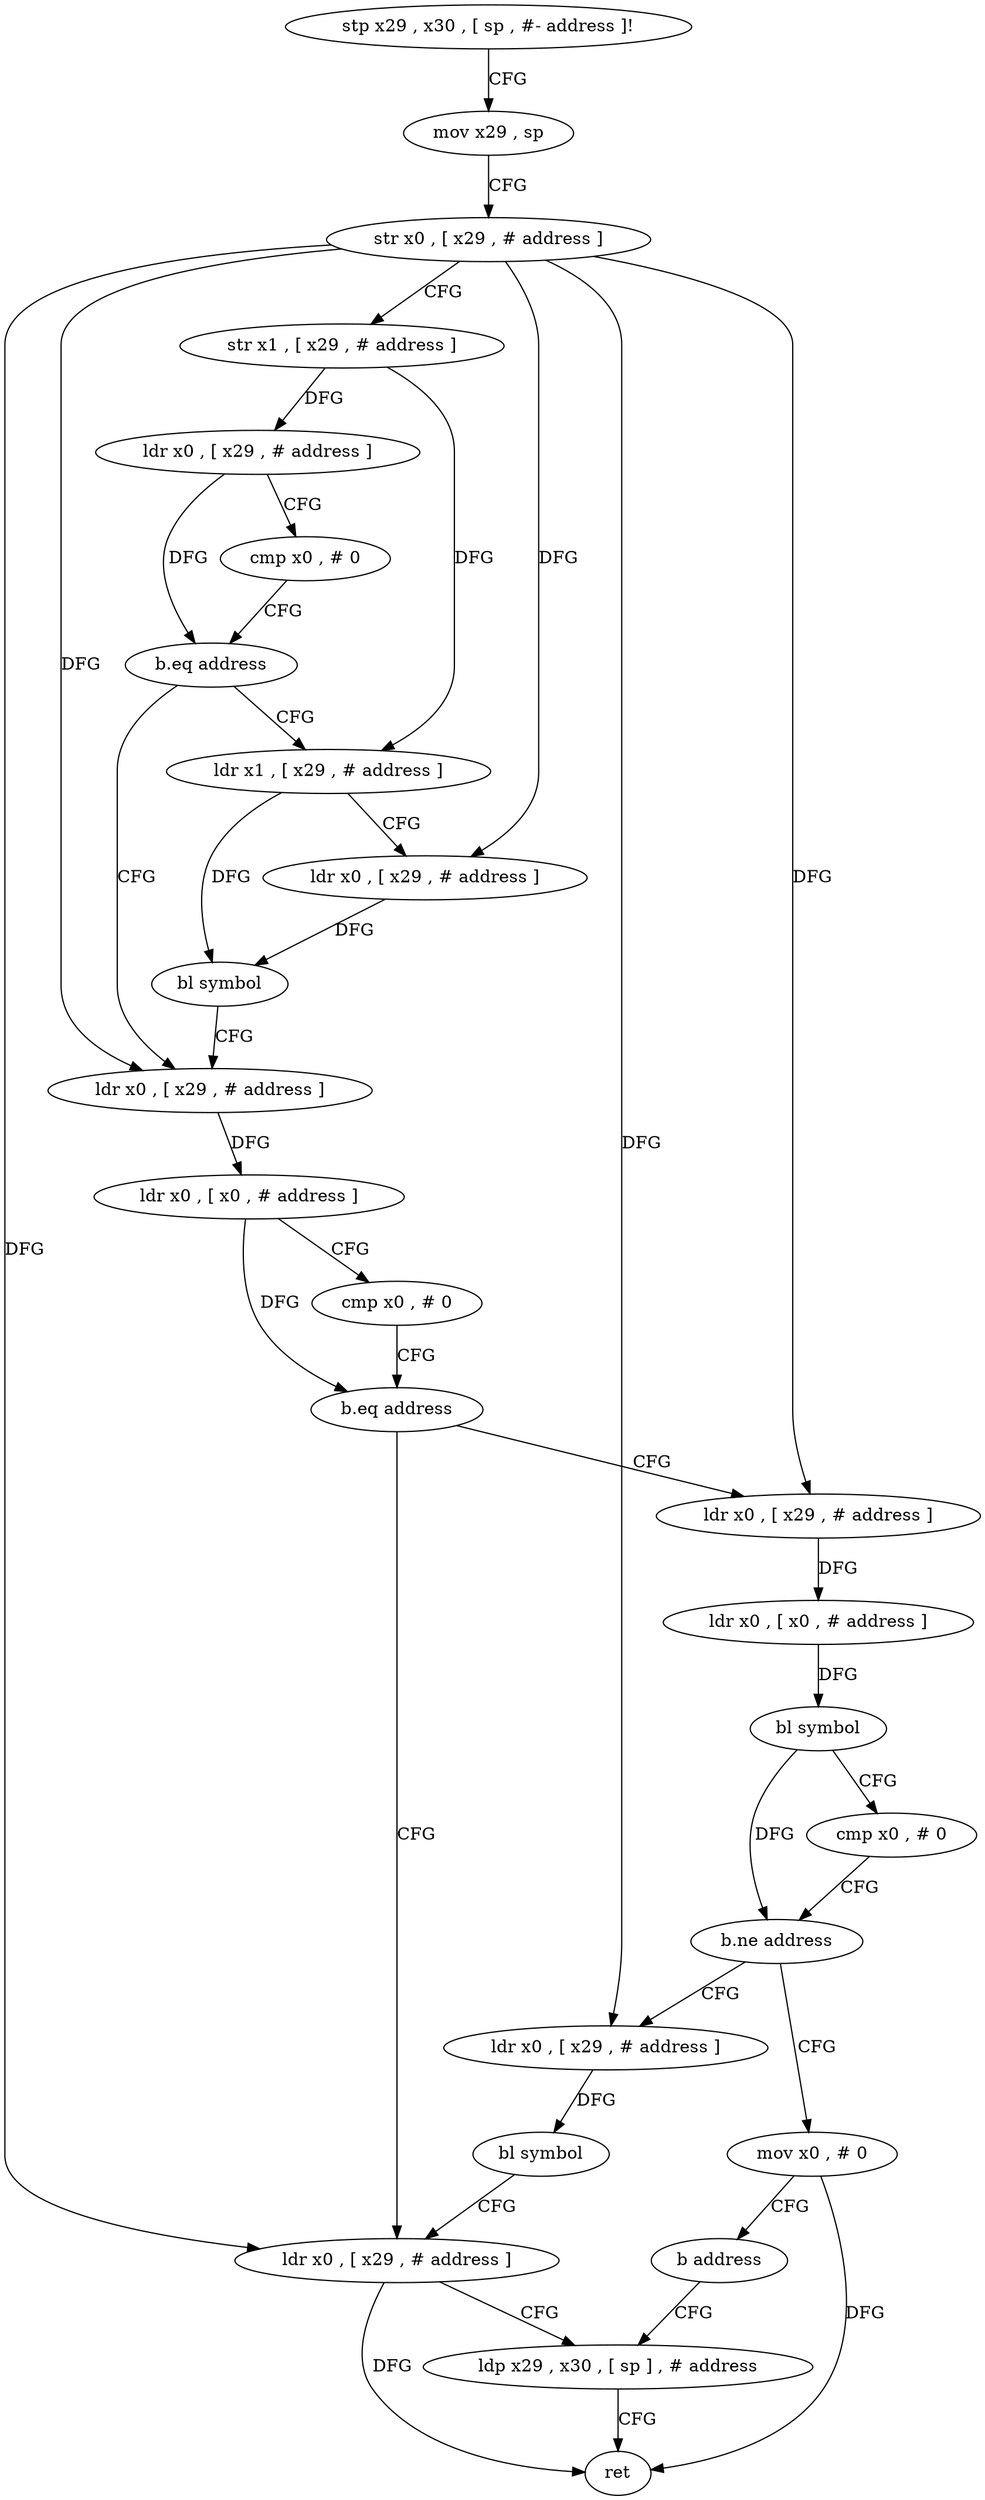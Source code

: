 digraph "func" {
"103780" [label = "stp x29 , x30 , [ sp , #- address ]!" ]
"103784" [label = "mov x29 , sp" ]
"103788" [label = "str x0 , [ x29 , # address ]" ]
"103792" [label = "str x1 , [ x29 , # address ]" ]
"103796" [label = "ldr x0 , [ x29 , # address ]" ]
"103800" [label = "cmp x0 , # 0" ]
"103804" [label = "b.eq address" ]
"103820" [label = "ldr x0 , [ x29 , # address ]" ]
"103808" [label = "ldr x1 , [ x29 , # address ]" ]
"103824" [label = "ldr x0 , [ x0 , # address ]" ]
"103828" [label = "cmp x0 , # 0" ]
"103832" [label = "b.eq address" ]
"103872" [label = "ldr x0 , [ x29 , # address ]" ]
"103836" [label = "ldr x0 , [ x29 , # address ]" ]
"103812" [label = "ldr x0 , [ x29 , # address ]" ]
"103816" [label = "bl symbol" ]
"103876" [label = "ldp x29 , x30 , [ sp ] , # address" ]
"103840" [label = "ldr x0 , [ x0 , # address ]" ]
"103844" [label = "bl symbol" ]
"103848" [label = "cmp x0 , # 0" ]
"103852" [label = "b.ne address" ]
"103864" [label = "ldr x0 , [ x29 , # address ]" ]
"103856" [label = "mov x0 , # 0" ]
"103868" [label = "bl symbol" ]
"103860" [label = "b address" ]
"103880" [label = "ret" ]
"103780" -> "103784" [ label = "CFG" ]
"103784" -> "103788" [ label = "CFG" ]
"103788" -> "103792" [ label = "CFG" ]
"103788" -> "103820" [ label = "DFG" ]
"103788" -> "103812" [ label = "DFG" ]
"103788" -> "103872" [ label = "DFG" ]
"103788" -> "103836" [ label = "DFG" ]
"103788" -> "103864" [ label = "DFG" ]
"103792" -> "103796" [ label = "DFG" ]
"103792" -> "103808" [ label = "DFG" ]
"103796" -> "103800" [ label = "CFG" ]
"103796" -> "103804" [ label = "DFG" ]
"103800" -> "103804" [ label = "CFG" ]
"103804" -> "103820" [ label = "CFG" ]
"103804" -> "103808" [ label = "CFG" ]
"103820" -> "103824" [ label = "DFG" ]
"103808" -> "103812" [ label = "CFG" ]
"103808" -> "103816" [ label = "DFG" ]
"103824" -> "103828" [ label = "CFG" ]
"103824" -> "103832" [ label = "DFG" ]
"103828" -> "103832" [ label = "CFG" ]
"103832" -> "103872" [ label = "CFG" ]
"103832" -> "103836" [ label = "CFG" ]
"103872" -> "103876" [ label = "CFG" ]
"103872" -> "103880" [ label = "DFG" ]
"103836" -> "103840" [ label = "DFG" ]
"103812" -> "103816" [ label = "DFG" ]
"103816" -> "103820" [ label = "CFG" ]
"103876" -> "103880" [ label = "CFG" ]
"103840" -> "103844" [ label = "DFG" ]
"103844" -> "103848" [ label = "CFG" ]
"103844" -> "103852" [ label = "DFG" ]
"103848" -> "103852" [ label = "CFG" ]
"103852" -> "103864" [ label = "CFG" ]
"103852" -> "103856" [ label = "CFG" ]
"103864" -> "103868" [ label = "DFG" ]
"103856" -> "103860" [ label = "CFG" ]
"103856" -> "103880" [ label = "DFG" ]
"103868" -> "103872" [ label = "CFG" ]
"103860" -> "103876" [ label = "CFG" ]
}
